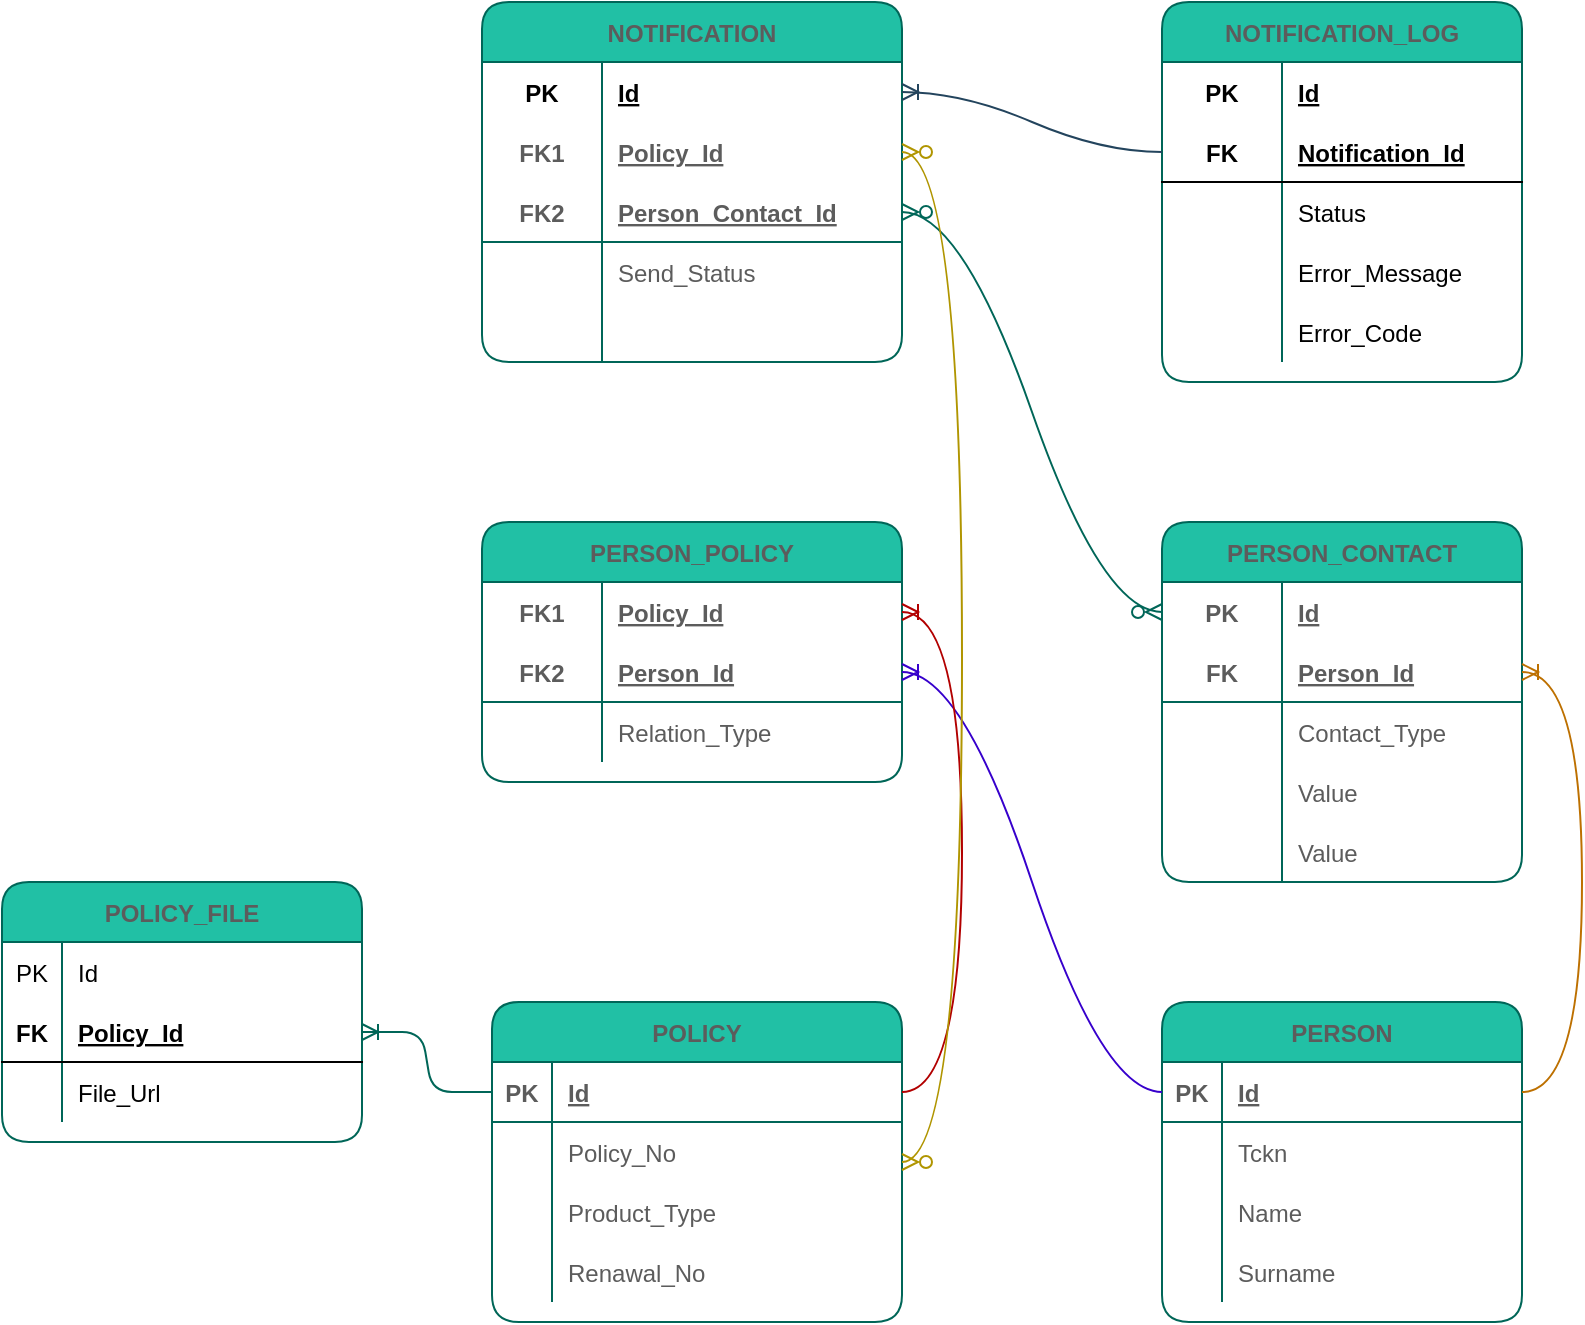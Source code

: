 <mxfile version="13.9.7" type="github">
  <diagram id="V-N9HssQ_uZqPSxJlfmT" name="Page-1">
    <mxGraphModel dx="1240" dy="1789" grid="1" gridSize="10" guides="1" tooltips="1" connect="1" arrows="1" fold="1" page="1" pageScale="1" pageWidth="850" pageHeight="1100" math="0" shadow="0">
      <root>
        <mxCell id="0" />
        <mxCell id="1" parent="0" />
        <mxCell id="8PVgLa2XDVvWAoMe0A1F-1" value="POLICY" style="shape=table;startSize=30;container=1;collapsible=1;childLayout=tableLayout;fixedRows=1;rowLines=0;fontStyle=1;align=center;resizeLast=1;fillColor=#21C0A5;strokeColor=#006658;fontColor=#5C5C5C;rounded=1;" vertex="1" parent="1">
          <mxGeometry x="725" y="160" width="205" height="160" as="geometry" />
        </mxCell>
        <mxCell id="8PVgLa2XDVvWAoMe0A1F-2" value="" style="shape=partialRectangle;collapsible=0;dropTarget=0;pointerEvents=0;fillColor=none;top=0;left=0;bottom=1;right=0;points=[[0,0.5],[1,0.5]];portConstraint=eastwest;strokeColor=#006658;fontColor=#5C5C5C;rounded=1;" vertex="1" parent="8PVgLa2XDVvWAoMe0A1F-1">
          <mxGeometry y="30" width="205" height="30" as="geometry" />
        </mxCell>
        <mxCell id="8PVgLa2XDVvWAoMe0A1F-3" value="PK" style="shape=partialRectangle;connectable=0;fillColor=none;top=0;left=0;bottom=0;right=0;fontStyle=1;overflow=hidden;strokeColor=#006658;fontColor=#5C5C5C;rounded=1;" vertex="1" parent="8PVgLa2XDVvWAoMe0A1F-2">
          <mxGeometry width="30" height="30" as="geometry" />
        </mxCell>
        <mxCell id="8PVgLa2XDVvWAoMe0A1F-4" value="Id" style="shape=partialRectangle;connectable=0;fillColor=none;top=0;left=0;bottom=0;right=0;align=left;spacingLeft=6;fontStyle=5;overflow=hidden;strokeColor=#006658;fontColor=#5C5C5C;rounded=1;" vertex="1" parent="8PVgLa2XDVvWAoMe0A1F-2">
          <mxGeometry x="30" width="175" height="30" as="geometry" />
        </mxCell>
        <mxCell id="8PVgLa2XDVvWAoMe0A1F-5" value="" style="shape=partialRectangle;collapsible=0;dropTarget=0;pointerEvents=0;fillColor=none;top=0;left=0;bottom=0;right=0;points=[[0,0.5],[1,0.5]];portConstraint=eastwest;strokeColor=#006658;fontColor=#5C5C5C;rounded=1;" vertex="1" parent="8PVgLa2XDVvWAoMe0A1F-1">
          <mxGeometry y="60" width="205" height="30" as="geometry" />
        </mxCell>
        <mxCell id="8PVgLa2XDVvWAoMe0A1F-6" value="" style="shape=partialRectangle;connectable=0;fillColor=none;top=0;left=0;bottom=0;right=0;editable=1;overflow=hidden;strokeColor=#006658;fontColor=#5C5C5C;rounded=1;" vertex="1" parent="8PVgLa2XDVvWAoMe0A1F-5">
          <mxGeometry width="30" height="30" as="geometry" />
        </mxCell>
        <mxCell id="8PVgLa2XDVvWAoMe0A1F-7" value="Policy_No" style="shape=partialRectangle;connectable=0;fillColor=none;top=0;left=0;bottom=0;right=0;align=left;spacingLeft=6;overflow=hidden;strokeColor=#006658;fontColor=#5C5C5C;rounded=1;" vertex="1" parent="8PVgLa2XDVvWAoMe0A1F-5">
          <mxGeometry x="30" width="175" height="30" as="geometry" />
        </mxCell>
        <mxCell id="8PVgLa2XDVvWAoMe0A1F-8" value="" style="shape=partialRectangle;collapsible=0;dropTarget=0;pointerEvents=0;fillColor=none;top=0;left=0;bottom=0;right=0;points=[[0,0.5],[1,0.5]];portConstraint=eastwest;strokeColor=#006658;fontColor=#5C5C5C;rounded=1;" vertex="1" parent="8PVgLa2XDVvWAoMe0A1F-1">
          <mxGeometry y="90" width="205" height="30" as="geometry" />
        </mxCell>
        <mxCell id="8PVgLa2XDVvWAoMe0A1F-9" value="" style="shape=partialRectangle;connectable=0;fillColor=none;top=0;left=0;bottom=0;right=0;editable=1;overflow=hidden;strokeColor=#006658;fontColor=#5C5C5C;rounded=1;" vertex="1" parent="8PVgLa2XDVvWAoMe0A1F-8">
          <mxGeometry width="30" height="30" as="geometry" />
        </mxCell>
        <mxCell id="8PVgLa2XDVvWAoMe0A1F-10" value="Product_Type" style="shape=partialRectangle;connectable=0;fillColor=none;top=0;left=0;bottom=0;right=0;align=left;spacingLeft=6;overflow=hidden;strokeColor=#006658;fontColor=#5C5C5C;rounded=1;" vertex="1" parent="8PVgLa2XDVvWAoMe0A1F-8">
          <mxGeometry x="30" width="175" height="30" as="geometry" />
        </mxCell>
        <mxCell id="8PVgLa2XDVvWAoMe0A1F-11" value="" style="shape=partialRectangle;collapsible=0;dropTarget=0;pointerEvents=0;fillColor=none;top=0;left=0;bottom=0;right=0;points=[[0,0.5],[1,0.5]];portConstraint=eastwest;strokeColor=#006658;fontColor=#5C5C5C;rounded=1;" vertex="1" parent="8PVgLa2XDVvWAoMe0A1F-1">
          <mxGeometry y="120" width="205" height="30" as="geometry" />
        </mxCell>
        <mxCell id="8PVgLa2XDVvWAoMe0A1F-12" value="" style="shape=partialRectangle;connectable=0;fillColor=none;top=0;left=0;bottom=0;right=0;editable=1;overflow=hidden;strokeColor=#006658;fontColor=#5C5C5C;rounded=1;" vertex="1" parent="8PVgLa2XDVvWAoMe0A1F-11">
          <mxGeometry width="30" height="30" as="geometry" />
        </mxCell>
        <mxCell id="8PVgLa2XDVvWAoMe0A1F-13" value="Renawal_No" style="shape=partialRectangle;connectable=0;fillColor=none;top=0;left=0;bottom=0;right=0;align=left;spacingLeft=6;overflow=hidden;strokeColor=#006658;fontColor=#5C5C5C;rounded=1;" vertex="1" parent="8PVgLa2XDVvWAoMe0A1F-11">
          <mxGeometry x="30" width="175" height="30" as="geometry" />
        </mxCell>
        <mxCell id="8PVgLa2XDVvWAoMe0A1F-14" value="PERSON_POLICY" style="shape=table;startSize=30;container=1;collapsible=1;childLayout=tableLayout;fixedRows=1;rowLines=0;fontStyle=1;align=center;resizeLast=1;fillColor=#21C0A5;strokeColor=#006658;fontColor=#5C5C5C;rounded=1;" vertex="1" parent="1">
          <mxGeometry x="720" y="-80" width="210" height="130" as="geometry" />
        </mxCell>
        <mxCell id="8PVgLa2XDVvWAoMe0A1F-15" value="" style="shape=partialRectangle;collapsible=0;dropTarget=0;pointerEvents=0;fillColor=none;top=0;left=0;bottom=0;right=0;points=[[0,0.5],[1,0.5]];portConstraint=eastwest;strokeColor=#006658;fontColor=#5C5C5C;rounded=1;" vertex="1" parent="8PVgLa2XDVvWAoMe0A1F-14">
          <mxGeometry y="30" width="210" height="30" as="geometry" />
        </mxCell>
        <mxCell id="8PVgLa2XDVvWAoMe0A1F-16" value="FK1" style="shape=partialRectangle;connectable=0;fillColor=none;top=0;left=0;bottom=0;right=0;fontStyle=1;overflow=hidden;strokeColor=#006658;fontColor=#5C5C5C;rounded=1;" vertex="1" parent="8PVgLa2XDVvWAoMe0A1F-15">
          <mxGeometry width="60" height="30" as="geometry" />
        </mxCell>
        <mxCell id="8PVgLa2XDVvWAoMe0A1F-17" value="Policy_Id" style="shape=partialRectangle;connectable=0;fillColor=none;top=0;left=0;bottom=0;right=0;align=left;spacingLeft=6;fontStyle=5;overflow=hidden;strokeColor=#006658;fontColor=#5C5C5C;rounded=1;" vertex="1" parent="8PVgLa2XDVvWAoMe0A1F-15">
          <mxGeometry x="60" width="150" height="30" as="geometry" />
        </mxCell>
        <mxCell id="8PVgLa2XDVvWAoMe0A1F-18" value="" style="shape=partialRectangle;collapsible=0;dropTarget=0;pointerEvents=0;fillColor=none;top=0;left=0;bottom=1;right=0;points=[[0,0.5],[1,0.5]];portConstraint=eastwest;strokeColor=#006658;fontColor=#5C5C5C;rounded=1;" vertex="1" parent="8PVgLa2XDVvWAoMe0A1F-14">
          <mxGeometry y="60" width="210" height="30" as="geometry" />
        </mxCell>
        <mxCell id="8PVgLa2XDVvWAoMe0A1F-19" value="FK2" style="shape=partialRectangle;connectable=0;fillColor=none;top=0;left=0;bottom=0;right=0;fontStyle=1;overflow=hidden;strokeColor=#006658;fontColor=#5C5C5C;rounded=1;" vertex="1" parent="8PVgLa2XDVvWAoMe0A1F-18">
          <mxGeometry width="60" height="30" as="geometry" />
        </mxCell>
        <mxCell id="8PVgLa2XDVvWAoMe0A1F-20" value="Person_Id" style="shape=partialRectangle;connectable=0;fillColor=none;top=0;left=0;bottom=0;right=0;align=left;spacingLeft=6;fontStyle=5;overflow=hidden;strokeColor=#006658;fontColor=#5C5C5C;rounded=1;" vertex="1" parent="8PVgLa2XDVvWAoMe0A1F-18">
          <mxGeometry x="60" width="150" height="30" as="geometry" />
        </mxCell>
        <mxCell id="8PVgLa2XDVvWAoMe0A1F-21" value="" style="shape=partialRectangle;collapsible=0;dropTarget=0;pointerEvents=0;fillColor=none;top=0;left=0;bottom=0;right=0;points=[[0,0.5],[1,0.5]];portConstraint=eastwest;strokeColor=#006658;fontColor=#5C5C5C;rounded=1;" vertex="1" parent="8PVgLa2XDVvWAoMe0A1F-14">
          <mxGeometry y="90" width="210" height="30" as="geometry" />
        </mxCell>
        <mxCell id="8PVgLa2XDVvWAoMe0A1F-22" value="" style="shape=partialRectangle;connectable=0;fillColor=none;top=0;left=0;bottom=0;right=0;editable=1;overflow=hidden;strokeColor=#006658;fontColor=#5C5C5C;rounded=1;" vertex="1" parent="8PVgLa2XDVvWAoMe0A1F-21">
          <mxGeometry width="60" height="30" as="geometry" />
        </mxCell>
        <mxCell id="8PVgLa2XDVvWAoMe0A1F-23" value="Relation_Type" style="shape=partialRectangle;connectable=0;fillColor=none;top=0;left=0;bottom=0;right=0;align=left;spacingLeft=6;overflow=hidden;strokeColor=#006658;fontColor=#5C5C5C;rounded=1;" vertex="1" parent="8PVgLa2XDVvWAoMe0A1F-21">
          <mxGeometry x="60" width="150" height="30" as="geometry" />
        </mxCell>
        <mxCell id="8PVgLa2XDVvWAoMe0A1F-27" value="PERSON" style="shape=table;startSize=30;container=1;collapsible=1;childLayout=tableLayout;fixedRows=1;rowLines=0;fontStyle=1;align=center;resizeLast=1;fillColor=#21C0A5;strokeColor=#006658;fontColor=#5C5C5C;rounded=1;" vertex="1" parent="1">
          <mxGeometry x="1060" y="160" width="180" height="160" as="geometry" />
        </mxCell>
        <mxCell id="8PVgLa2XDVvWAoMe0A1F-28" value="" style="shape=partialRectangle;collapsible=0;dropTarget=0;pointerEvents=0;fillColor=none;top=0;left=0;bottom=1;right=0;points=[[0,0.5],[1,0.5]];portConstraint=eastwest;strokeColor=#006658;fontColor=#5C5C5C;rounded=1;" vertex="1" parent="8PVgLa2XDVvWAoMe0A1F-27">
          <mxGeometry y="30" width="180" height="30" as="geometry" />
        </mxCell>
        <mxCell id="8PVgLa2XDVvWAoMe0A1F-29" value="PK" style="shape=partialRectangle;connectable=0;fillColor=none;top=0;left=0;bottom=0;right=0;fontStyle=1;overflow=hidden;strokeColor=#006658;fontColor=#5C5C5C;rounded=1;" vertex="1" parent="8PVgLa2XDVvWAoMe0A1F-28">
          <mxGeometry width="30" height="30" as="geometry" />
        </mxCell>
        <mxCell id="8PVgLa2XDVvWAoMe0A1F-30" value="Id" style="shape=partialRectangle;connectable=0;fillColor=none;top=0;left=0;bottom=0;right=0;align=left;spacingLeft=6;fontStyle=5;overflow=hidden;strokeColor=#006658;fontColor=#5C5C5C;rounded=1;" vertex="1" parent="8PVgLa2XDVvWAoMe0A1F-28">
          <mxGeometry x="30" width="150" height="30" as="geometry" />
        </mxCell>
        <mxCell id="8PVgLa2XDVvWAoMe0A1F-31" value="" style="shape=partialRectangle;collapsible=0;dropTarget=0;pointerEvents=0;fillColor=none;top=0;left=0;bottom=0;right=0;points=[[0,0.5],[1,0.5]];portConstraint=eastwest;strokeColor=#006658;fontColor=#5C5C5C;rounded=1;" vertex="1" parent="8PVgLa2XDVvWAoMe0A1F-27">
          <mxGeometry y="60" width="180" height="30" as="geometry" />
        </mxCell>
        <mxCell id="8PVgLa2XDVvWAoMe0A1F-32" value="" style="shape=partialRectangle;connectable=0;fillColor=none;top=0;left=0;bottom=0;right=0;editable=1;overflow=hidden;strokeColor=#006658;fontColor=#5C5C5C;rounded=1;" vertex="1" parent="8PVgLa2XDVvWAoMe0A1F-31">
          <mxGeometry width="30" height="30" as="geometry" />
        </mxCell>
        <mxCell id="8PVgLa2XDVvWAoMe0A1F-33" value="Tckn" style="shape=partialRectangle;connectable=0;fillColor=none;top=0;left=0;bottom=0;right=0;align=left;spacingLeft=6;overflow=hidden;strokeColor=#006658;fontColor=#5C5C5C;rounded=1;" vertex="1" parent="8PVgLa2XDVvWAoMe0A1F-31">
          <mxGeometry x="30" width="150" height="30" as="geometry" />
        </mxCell>
        <mxCell id="8PVgLa2XDVvWAoMe0A1F-34" value="" style="shape=partialRectangle;collapsible=0;dropTarget=0;pointerEvents=0;fillColor=none;top=0;left=0;bottom=0;right=0;points=[[0,0.5],[1,0.5]];portConstraint=eastwest;strokeColor=#006658;fontColor=#5C5C5C;rounded=1;" vertex="1" parent="8PVgLa2XDVvWAoMe0A1F-27">
          <mxGeometry y="90" width="180" height="30" as="geometry" />
        </mxCell>
        <mxCell id="8PVgLa2XDVvWAoMe0A1F-35" value="" style="shape=partialRectangle;connectable=0;fillColor=none;top=0;left=0;bottom=0;right=0;editable=1;overflow=hidden;strokeColor=#006658;fontColor=#5C5C5C;rounded=1;" vertex="1" parent="8PVgLa2XDVvWAoMe0A1F-34">
          <mxGeometry width="30" height="30" as="geometry" />
        </mxCell>
        <mxCell id="8PVgLa2XDVvWAoMe0A1F-36" value="Name" style="shape=partialRectangle;connectable=0;fillColor=none;top=0;left=0;bottom=0;right=0;align=left;spacingLeft=6;overflow=hidden;strokeColor=#006658;fontColor=#5C5C5C;rounded=1;" vertex="1" parent="8PVgLa2XDVvWAoMe0A1F-34">
          <mxGeometry x="30" width="150" height="30" as="geometry" />
        </mxCell>
        <mxCell id="8PVgLa2XDVvWAoMe0A1F-37" value="" style="shape=partialRectangle;collapsible=0;dropTarget=0;pointerEvents=0;fillColor=none;top=0;left=0;bottom=0;right=0;points=[[0,0.5],[1,0.5]];portConstraint=eastwest;strokeColor=#006658;fontColor=#5C5C5C;rounded=1;" vertex="1" parent="8PVgLa2XDVvWAoMe0A1F-27">
          <mxGeometry y="120" width="180" height="30" as="geometry" />
        </mxCell>
        <mxCell id="8PVgLa2XDVvWAoMe0A1F-38" value="" style="shape=partialRectangle;connectable=0;fillColor=none;top=0;left=0;bottom=0;right=0;editable=1;overflow=hidden;strokeColor=#006658;fontColor=#5C5C5C;rounded=1;" vertex="1" parent="8PVgLa2XDVvWAoMe0A1F-37">
          <mxGeometry width="30" height="30" as="geometry" />
        </mxCell>
        <mxCell id="8PVgLa2XDVvWAoMe0A1F-39" value="Surname" style="shape=partialRectangle;connectable=0;fillColor=none;top=0;left=0;bottom=0;right=0;align=left;spacingLeft=6;overflow=hidden;strokeColor=#006658;fontColor=#5C5C5C;rounded=1;" vertex="1" parent="8PVgLa2XDVvWAoMe0A1F-37">
          <mxGeometry x="30" width="150" height="30" as="geometry" />
        </mxCell>
        <mxCell id="8PVgLa2XDVvWAoMe0A1F-55" value="PERSON_CONTACT" style="shape=table;startSize=30;container=1;collapsible=1;childLayout=tableLayout;fixedRows=1;rowLines=0;fontStyle=1;align=center;resizeLast=1;fillColor=#21C0A5;strokeColor=#006658;fontColor=#5C5C5C;rounded=1;" vertex="1" parent="1">
          <mxGeometry x="1060" y="-80" width="180" height="180" as="geometry" />
        </mxCell>
        <mxCell id="8PVgLa2XDVvWAoMe0A1F-56" value="" style="shape=partialRectangle;collapsible=0;dropTarget=0;pointerEvents=0;fillColor=none;top=0;left=0;bottom=0;right=0;points=[[0,0.5],[1,0.5]];portConstraint=eastwest;strokeColor=#006658;fontColor=#5C5C5C;rounded=1;" vertex="1" parent="8PVgLa2XDVvWAoMe0A1F-55">
          <mxGeometry y="30" width="180" height="30" as="geometry" />
        </mxCell>
        <mxCell id="8PVgLa2XDVvWAoMe0A1F-57" value="PK" style="shape=partialRectangle;connectable=0;fillColor=none;top=0;left=0;bottom=0;right=0;fontStyle=1;overflow=hidden;strokeColor=#006658;fontColor=#5C5C5C;rounded=1;" vertex="1" parent="8PVgLa2XDVvWAoMe0A1F-56">
          <mxGeometry width="60" height="30" as="geometry" />
        </mxCell>
        <mxCell id="8PVgLa2XDVvWAoMe0A1F-58" value="Id" style="shape=partialRectangle;connectable=0;fillColor=none;top=0;left=0;bottom=0;right=0;align=left;spacingLeft=6;fontStyle=5;overflow=hidden;strokeColor=#006658;fontColor=#5C5C5C;rounded=1;" vertex="1" parent="8PVgLa2XDVvWAoMe0A1F-56">
          <mxGeometry x="60" width="120" height="30" as="geometry" />
        </mxCell>
        <mxCell id="8PVgLa2XDVvWAoMe0A1F-59" value="" style="shape=partialRectangle;collapsible=0;dropTarget=0;pointerEvents=0;fillColor=none;top=0;left=0;bottom=1;right=0;points=[[0,0.5],[1,0.5]];portConstraint=eastwest;strokeColor=#006658;fontColor=#5C5C5C;rounded=1;" vertex="1" parent="8PVgLa2XDVvWAoMe0A1F-55">
          <mxGeometry y="60" width="180" height="30" as="geometry" />
        </mxCell>
        <mxCell id="8PVgLa2XDVvWAoMe0A1F-60" value="FK" style="shape=partialRectangle;connectable=0;fillColor=none;top=0;left=0;bottom=0;right=0;fontStyle=1;overflow=hidden;strokeColor=#006658;fontColor=#5C5C5C;rounded=1;" vertex="1" parent="8PVgLa2XDVvWAoMe0A1F-59">
          <mxGeometry width="60" height="30" as="geometry" />
        </mxCell>
        <mxCell id="8PVgLa2XDVvWAoMe0A1F-61" value="Person_Id" style="shape=partialRectangle;connectable=0;fillColor=none;top=0;left=0;bottom=0;right=0;align=left;spacingLeft=6;fontStyle=5;overflow=hidden;strokeColor=#006658;fontColor=#5C5C5C;rounded=1;" vertex="1" parent="8PVgLa2XDVvWAoMe0A1F-59">
          <mxGeometry x="60" width="120" height="30" as="geometry" />
        </mxCell>
        <mxCell id="8PVgLa2XDVvWAoMe0A1F-62" value="" style="shape=partialRectangle;collapsible=0;dropTarget=0;pointerEvents=0;fillColor=none;top=0;left=0;bottom=0;right=0;points=[[0,0.5],[1,0.5]];portConstraint=eastwest;strokeColor=#006658;fontColor=#5C5C5C;rounded=1;" vertex="1" parent="8PVgLa2XDVvWAoMe0A1F-55">
          <mxGeometry y="90" width="180" height="30" as="geometry" />
        </mxCell>
        <mxCell id="8PVgLa2XDVvWAoMe0A1F-63" value="" style="shape=partialRectangle;connectable=0;fillColor=none;top=0;left=0;bottom=0;right=0;editable=1;overflow=hidden;strokeColor=#006658;fontColor=#5C5C5C;rounded=1;" vertex="1" parent="8PVgLa2XDVvWAoMe0A1F-62">
          <mxGeometry width="60" height="30" as="geometry" />
        </mxCell>
        <mxCell id="8PVgLa2XDVvWAoMe0A1F-64" value="Contact_Type" style="shape=partialRectangle;connectable=0;fillColor=none;top=0;left=0;bottom=0;right=0;align=left;spacingLeft=6;overflow=hidden;strokeColor=#006658;fontColor=#5C5C5C;rounded=1;" vertex="1" parent="8PVgLa2XDVvWAoMe0A1F-62">
          <mxGeometry x="60" width="120" height="30" as="geometry" />
        </mxCell>
        <mxCell id="8PVgLa2XDVvWAoMe0A1F-154" value="" style="shape=partialRectangle;collapsible=0;dropTarget=0;pointerEvents=0;fillColor=none;top=0;left=0;bottom=0;right=0;points=[[0,0.5],[1,0.5]];portConstraint=eastwest;strokeColor=#006658;fontColor=#5C5C5C;rounded=1;" vertex="1" parent="8PVgLa2XDVvWAoMe0A1F-55">
          <mxGeometry y="120" width="180" height="30" as="geometry" />
        </mxCell>
        <mxCell id="8PVgLa2XDVvWAoMe0A1F-155" value="" style="shape=partialRectangle;connectable=0;fillColor=none;top=0;left=0;bottom=0;right=0;editable=1;overflow=hidden;strokeColor=#006658;fontColor=#5C5C5C;rounded=1;" vertex="1" parent="8PVgLa2XDVvWAoMe0A1F-154">
          <mxGeometry width="60" height="30" as="geometry" />
        </mxCell>
        <mxCell id="8PVgLa2XDVvWAoMe0A1F-156" value="Value" style="shape=partialRectangle;connectable=0;fillColor=none;top=0;left=0;bottom=0;right=0;align=left;spacingLeft=6;overflow=hidden;strokeColor=#006658;fontColor=#5C5C5C;rounded=1;" vertex="1" parent="8PVgLa2XDVvWAoMe0A1F-154">
          <mxGeometry x="60" width="120" height="30" as="geometry" />
        </mxCell>
        <mxCell id="8PVgLa2XDVvWAoMe0A1F-69" value="" style="shape=partialRectangle;collapsible=0;dropTarget=0;pointerEvents=0;fillColor=none;top=0;left=0;bottom=0;right=0;points=[[0,0.5],[1,0.5]];portConstraint=eastwest;strokeColor=#006658;fontColor=#5C5C5C;rounded=1;" vertex="1" parent="8PVgLa2XDVvWAoMe0A1F-55">
          <mxGeometry y="150" width="180" height="30" as="geometry" />
        </mxCell>
        <mxCell id="8PVgLa2XDVvWAoMe0A1F-70" value="" style="shape=partialRectangle;connectable=0;fillColor=none;top=0;left=0;bottom=0;right=0;editable=1;overflow=hidden;strokeColor=#006658;fontColor=#5C5C5C;rounded=1;" vertex="1" parent="8PVgLa2XDVvWAoMe0A1F-69">
          <mxGeometry width="60" height="30" as="geometry" />
        </mxCell>
        <mxCell id="8PVgLa2XDVvWAoMe0A1F-71" value="Value" style="shape=partialRectangle;connectable=0;fillColor=none;top=0;left=0;bottom=0;right=0;align=left;spacingLeft=6;overflow=hidden;strokeColor=#006658;fontColor=#5C5C5C;rounded=1;" vertex="1" parent="8PVgLa2XDVvWAoMe0A1F-69">
          <mxGeometry x="60" width="120" height="30" as="geometry" />
        </mxCell>
        <mxCell id="8PVgLa2XDVvWAoMe0A1F-84" value="" style="edgeStyle=entityRelationEdgeStyle;fontSize=12;html=1;endArrow=ERoneToMany;exitX=0;exitY=0.5;exitDx=0;exitDy=0;strokeColor=#3700CC;fontColor=#5C5C5C;fillColor=#6a00ff;curved=1;" edge="1" parent="1" source="8PVgLa2XDVvWAoMe0A1F-28" target="8PVgLa2XDVvWAoMe0A1F-18">
          <mxGeometry width="100" height="100" relative="1" as="geometry">
            <mxPoint x="370" y="300" as="sourcePoint" />
            <mxPoint x="470" y="200" as="targetPoint" />
          </mxGeometry>
        </mxCell>
        <mxCell id="8PVgLa2XDVvWAoMe0A1F-85" value="" style="edgeStyle=entityRelationEdgeStyle;fontSize=12;html=1;endArrow=ERoneToMany;exitX=1;exitY=0.5;exitDx=0;exitDy=0;strokeColor=#B20000;fontColor=#5C5C5C;fillColor=#e51400;curved=1;" edge="1" parent="1" source="8PVgLa2XDVvWAoMe0A1F-2" target="8PVgLa2XDVvWAoMe0A1F-15">
          <mxGeometry width="100" height="100" relative="1" as="geometry">
            <mxPoint x="370" y="300" as="sourcePoint" />
            <mxPoint x="417" y="-10" as="targetPoint" />
          </mxGeometry>
        </mxCell>
        <mxCell id="8PVgLa2XDVvWAoMe0A1F-89" value="" style="edgeStyle=entityRelationEdgeStyle;fontSize=12;html=1;endArrow=ERoneToMany;entryX=1;entryY=0.5;entryDx=0;entryDy=0;strokeColor=#BD7000;fontColor=#5C5C5C;fillColor=#f0a30a;curved=1;" edge="1" parent="1" source="8PVgLa2XDVvWAoMe0A1F-28" target="8PVgLa2XDVvWAoMe0A1F-59">
          <mxGeometry width="100" height="100" relative="1" as="geometry">
            <mxPoint x="310" y="185" as="sourcePoint" />
            <mxPoint x="470" y="200" as="targetPoint" />
          </mxGeometry>
        </mxCell>
        <mxCell id="8PVgLa2XDVvWAoMe0A1F-92" value="NOTIFICATION" style="shape=table;startSize=30;container=1;collapsible=1;childLayout=tableLayout;fixedRows=1;rowLines=0;fontStyle=1;align=center;resizeLast=1;fillColor=#21C0A5;strokeColor=#006658;fontColor=#5C5C5C;rounded=1;" vertex="1" parent="1">
          <mxGeometry x="720" y="-340" width="210" height="180" as="geometry" />
        </mxCell>
        <mxCell id="8PVgLa2XDVvWAoMe0A1F-125" value="" style="shape=partialRectangle;collapsible=0;dropTarget=0;pointerEvents=0;fillColor=none;top=0;left=0;bottom=0;right=0;points=[[0,0.5],[1,0.5]];portConstraint=eastwest;rounded=1;" vertex="1" parent="8PVgLa2XDVvWAoMe0A1F-92">
          <mxGeometry y="30" width="210" height="30" as="geometry" />
        </mxCell>
        <mxCell id="8PVgLa2XDVvWAoMe0A1F-126" value="PK" style="shape=partialRectangle;connectable=0;fillColor=none;top=0;left=0;bottom=0;right=0;fontStyle=1;overflow=hidden;rounded=1;" vertex="1" parent="8PVgLa2XDVvWAoMe0A1F-125">
          <mxGeometry width="60" height="30" as="geometry" />
        </mxCell>
        <mxCell id="8PVgLa2XDVvWAoMe0A1F-127" value="Id" style="shape=partialRectangle;connectable=0;fillColor=none;top=0;left=0;bottom=0;right=0;align=left;spacingLeft=6;fontStyle=5;overflow=hidden;rounded=1;" vertex="1" parent="8PVgLa2XDVvWAoMe0A1F-125">
          <mxGeometry x="60" width="150" height="30" as="geometry" />
        </mxCell>
        <mxCell id="8PVgLa2XDVvWAoMe0A1F-93" value="" style="shape=partialRectangle;collapsible=0;dropTarget=0;pointerEvents=0;fillColor=none;top=0;left=0;bottom=0;right=0;points=[[0,0.5],[1,0.5]];portConstraint=eastwest;strokeColor=#006658;fontColor=#5C5C5C;rounded=1;" vertex="1" parent="8PVgLa2XDVvWAoMe0A1F-92">
          <mxGeometry y="60" width="210" height="30" as="geometry" />
        </mxCell>
        <mxCell id="8PVgLa2XDVvWAoMe0A1F-94" value="FK1" style="shape=partialRectangle;connectable=0;fillColor=none;top=0;left=0;bottom=0;right=0;fontStyle=1;overflow=hidden;strokeColor=#006658;fontColor=#5C5C5C;rounded=1;" vertex="1" parent="8PVgLa2XDVvWAoMe0A1F-93">
          <mxGeometry width="60" height="30" as="geometry" />
        </mxCell>
        <mxCell id="8PVgLa2XDVvWAoMe0A1F-95" value="Policy_Id" style="shape=partialRectangle;connectable=0;fillColor=none;top=0;left=0;bottom=0;right=0;align=left;spacingLeft=6;fontStyle=5;overflow=hidden;strokeColor=#006658;fontColor=#5C5C5C;rounded=1;" vertex="1" parent="8PVgLa2XDVvWAoMe0A1F-93">
          <mxGeometry x="60" width="150" height="30" as="geometry" />
        </mxCell>
        <mxCell id="8PVgLa2XDVvWAoMe0A1F-96" value="" style="shape=partialRectangle;collapsible=0;dropTarget=0;pointerEvents=0;fillColor=none;top=0;left=0;bottom=1;right=0;points=[[0,0.5],[1,0.5]];portConstraint=eastwest;strokeColor=#006658;fontColor=#5C5C5C;rounded=1;" vertex="1" parent="8PVgLa2XDVvWAoMe0A1F-92">
          <mxGeometry y="90" width="210" height="30" as="geometry" />
        </mxCell>
        <mxCell id="8PVgLa2XDVvWAoMe0A1F-97" value="FK2" style="shape=partialRectangle;connectable=0;fillColor=none;top=0;left=0;bottom=0;right=0;fontStyle=1;overflow=hidden;strokeColor=#006658;fontColor=#5C5C5C;rounded=1;" vertex="1" parent="8PVgLa2XDVvWAoMe0A1F-96">
          <mxGeometry width="60" height="30" as="geometry" />
        </mxCell>
        <mxCell id="8PVgLa2XDVvWAoMe0A1F-98" value="Person_Contact_Id" style="shape=partialRectangle;connectable=0;fillColor=none;top=0;left=0;bottom=0;right=0;align=left;spacingLeft=6;fontStyle=5;overflow=hidden;strokeColor=#006658;fontColor=#5C5C5C;rounded=1;" vertex="1" parent="8PVgLa2XDVvWAoMe0A1F-96">
          <mxGeometry x="60" width="150" height="30" as="geometry" />
        </mxCell>
        <mxCell id="8PVgLa2XDVvWAoMe0A1F-99" value="" style="shape=partialRectangle;collapsible=0;dropTarget=0;pointerEvents=0;fillColor=none;top=0;left=0;bottom=0;right=0;points=[[0,0.5],[1,0.5]];portConstraint=eastwest;strokeColor=#006658;fontColor=#5C5C5C;rounded=1;" vertex="1" parent="8PVgLa2XDVvWAoMe0A1F-92">
          <mxGeometry y="120" width="210" height="30" as="geometry" />
        </mxCell>
        <mxCell id="8PVgLa2XDVvWAoMe0A1F-100" value="" style="shape=partialRectangle;connectable=0;fillColor=none;top=0;left=0;bottom=0;right=0;editable=1;overflow=hidden;strokeColor=#006658;fontColor=#5C5C5C;rounded=1;" vertex="1" parent="8PVgLa2XDVvWAoMe0A1F-99">
          <mxGeometry width="60" height="30" as="geometry" />
        </mxCell>
        <mxCell id="8PVgLa2XDVvWAoMe0A1F-101" value="Send_Status" style="shape=partialRectangle;connectable=0;fillColor=none;top=0;left=0;bottom=0;right=0;align=left;spacingLeft=6;overflow=hidden;strokeColor=#006658;fontColor=#5C5C5C;rounded=1;" vertex="1" parent="8PVgLa2XDVvWAoMe0A1F-99">
          <mxGeometry x="60" width="150" height="30" as="geometry" />
        </mxCell>
        <mxCell id="8PVgLa2XDVvWAoMe0A1F-102" value="" style="shape=partialRectangle;collapsible=0;dropTarget=0;pointerEvents=0;fillColor=none;top=0;left=0;bottom=0;right=0;points=[[0,0.5],[1,0.5]];portConstraint=eastwest;strokeColor=#006658;fontColor=#5C5C5C;rounded=1;" vertex="1" parent="8PVgLa2XDVvWAoMe0A1F-92">
          <mxGeometry y="150" width="210" height="30" as="geometry" />
        </mxCell>
        <mxCell id="8PVgLa2XDVvWAoMe0A1F-103" value="" style="shape=partialRectangle;connectable=0;fillColor=none;top=0;left=0;bottom=0;right=0;editable=1;overflow=hidden;strokeColor=#006658;fontColor=#5C5C5C;rounded=1;" vertex="1" parent="8PVgLa2XDVvWAoMe0A1F-102">
          <mxGeometry width="60" height="30" as="geometry" />
        </mxCell>
        <mxCell id="8PVgLa2XDVvWAoMe0A1F-104" value="" style="shape=partialRectangle;connectable=0;fillColor=none;top=0;left=0;bottom=0;right=0;align=left;spacingLeft=6;overflow=hidden;strokeColor=#006658;fontColor=#5C5C5C;rounded=1;" vertex="1" parent="8PVgLa2XDVvWAoMe0A1F-102">
          <mxGeometry x="60" width="150" height="30" as="geometry" />
        </mxCell>
        <mxCell id="8PVgLa2XDVvWAoMe0A1F-129" value="NOTIFICATION_LOG" style="shape=table;startSize=30;container=1;collapsible=1;childLayout=tableLayout;fixedRows=1;rowLines=0;fontStyle=1;align=center;resizeLast=1;strokeColor=#006658;fillColor=#21C0A5;fontColor=#5C5C5C;rounded=1;" vertex="1" parent="1">
          <mxGeometry x="1060" y="-340" width="180" height="190" as="geometry" />
        </mxCell>
        <mxCell id="8PVgLa2XDVvWAoMe0A1F-130" value="" style="shape=partialRectangle;collapsible=0;dropTarget=0;pointerEvents=0;fillColor=none;top=0;left=0;bottom=0;right=0;points=[[0,0.5],[1,0.5]];portConstraint=eastwest;rounded=1;" vertex="1" parent="8PVgLa2XDVvWAoMe0A1F-129">
          <mxGeometry y="30" width="180" height="30" as="geometry" />
        </mxCell>
        <mxCell id="8PVgLa2XDVvWAoMe0A1F-131" value="PK" style="shape=partialRectangle;connectable=0;fillColor=none;top=0;left=0;bottom=0;right=0;fontStyle=1;overflow=hidden;rounded=1;" vertex="1" parent="8PVgLa2XDVvWAoMe0A1F-130">
          <mxGeometry width="60" height="30" as="geometry" />
        </mxCell>
        <mxCell id="8PVgLa2XDVvWAoMe0A1F-132" value="Id" style="shape=partialRectangle;connectable=0;fillColor=none;top=0;left=0;bottom=0;right=0;align=left;spacingLeft=6;fontStyle=5;overflow=hidden;rounded=1;" vertex="1" parent="8PVgLa2XDVvWAoMe0A1F-130">
          <mxGeometry x="60" width="120" height="30" as="geometry" />
        </mxCell>
        <mxCell id="8PVgLa2XDVvWAoMe0A1F-133" value="" style="shape=partialRectangle;collapsible=0;dropTarget=0;pointerEvents=0;fillColor=none;top=0;left=0;bottom=1;right=0;points=[[0,0.5],[1,0.5]];portConstraint=eastwest;rounded=1;" vertex="1" parent="8PVgLa2XDVvWAoMe0A1F-129">
          <mxGeometry y="60" width="180" height="30" as="geometry" />
        </mxCell>
        <mxCell id="8PVgLa2XDVvWAoMe0A1F-134" value="FK" style="shape=partialRectangle;connectable=0;fillColor=none;top=0;left=0;bottom=0;right=0;fontStyle=1;overflow=hidden;rounded=1;" vertex="1" parent="8PVgLa2XDVvWAoMe0A1F-133">
          <mxGeometry width="60" height="30" as="geometry" />
        </mxCell>
        <mxCell id="8PVgLa2XDVvWAoMe0A1F-135" value="Notification_Id" style="shape=partialRectangle;connectable=0;fillColor=none;top=0;left=0;bottom=0;right=0;align=left;spacingLeft=6;fontStyle=5;overflow=hidden;rounded=1;" vertex="1" parent="8PVgLa2XDVvWAoMe0A1F-133">
          <mxGeometry x="60" width="120" height="30" as="geometry" />
        </mxCell>
        <mxCell id="8PVgLa2XDVvWAoMe0A1F-136" value="" style="shape=partialRectangle;collapsible=0;dropTarget=0;pointerEvents=0;fillColor=none;top=0;left=0;bottom=0;right=0;points=[[0,0.5],[1,0.5]];portConstraint=eastwest;rounded=1;" vertex="1" parent="8PVgLa2XDVvWAoMe0A1F-129">
          <mxGeometry y="90" width="180" height="30" as="geometry" />
        </mxCell>
        <mxCell id="8PVgLa2XDVvWAoMe0A1F-137" value="" style="shape=partialRectangle;connectable=0;fillColor=none;top=0;left=0;bottom=0;right=0;editable=1;overflow=hidden;rounded=1;" vertex="1" parent="8PVgLa2XDVvWAoMe0A1F-136">
          <mxGeometry width="60" height="30" as="geometry" />
        </mxCell>
        <mxCell id="8PVgLa2XDVvWAoMe0A1F-138" value="Status" style="shape=partialRectangle;connectable=0;fillColor=none;top=0;left=0;bottom=0;right=0;align=left;spacingLeft=6;overflow=hidden;rounded=1;" vertex="1" parent="8PVgLa2XDVvWAoMe0A1F-136">
          <mxGeometry x="60" width="120" height="30" as="geometry" />
        </mxCell>
        <mxCell id="8PVgLa2XDVvWAoMe0A1F-139" value="" style="shape=partialRectangle;collapsible=0;dropTarget=0;pointerEvents=0;fillColor=none;top=0;left=0;bottom=0;right=0;points=[[0,0.5],[1,0.5]];portConstraint=eastwest;rounded=1;" vertex="1" parent="8PVgLa2XDVvWAoMe0A1F-129">
          <mxGeometry y="120" width="180" height="30" as="geometry" />
        </mxCell>
        <mxCell id="8PVgLa2XDVvWAoMe0A1F-140" value="" style="shape=partialRectangle;connectable=0;fillColor=none;top=0;left=0;bottom=0;right=0;editable=1;overflow=hidden;rounded=1;" vertex="1" parent="8PVgLa2XDVvWAoMe0A1F-139">
          <mxGeometry width="60" height="30" as="geometry" />
        </mxCell>
        <mxCell id="8PVgLa2XDVvWAoMe0A1F-141" value="Error_Message" style="shape=partialRectangle;connectable=0;fillColor=none;top=0;left=0;bottom=0;right=0;align=left;spacingLeft=6;overflow=hidden;rounded=1;" vertex="1" parent="8PVgLa2XDVvWAoMe0A1F-139">
          <mxGeometry x="60" width="120" height="30" as="geometry" />
        </mxCell>
        <mxCell id="8PVgLa2XDVvWAoMe0A1F-151" value="" style="shape=partialRectangle;collapsible=0;dropTarget=0;pointerEvents=0;fillColor=none;top=0;left=0;bottom=0;right=0;points=[[0,0.5],[1,0.5]];portConstraint=eastwest;rounded=1;" vertex="1" parent="8PVgLa2XDVvWAoMe0A1F-129">
          <mxGeometry y="150" width="180" height="30" as="geometry" />
        </mxCell>
        <mxCell id="8PVgLa2XDVvWAoMe0A1F-152" value="" style="shape=partialRectangle;connectable=0;fillColor=none;top=0;left=0;bottom=0;right=0;editable=1;overflow=hidden;rounded=1;" vertex="1" parent="8PVgLa2XDVvWAoMe0A1F-151">
          <mxGeometry width="60" height="30" as="geometry" />
        </mxCell>
        <mxCell id="8PVgLa2XDVvWAoMe0A1F-153" value="Error_Code" style="shape=partialRectangle;connectable=0;fillColor=none;top=0;left=0;bottom=0;right=0;align=left;spacingLeft=6;overflow=hidden;rounded=1;" vertex="1" parent="8PVgLa2XDVvWAoMe0A1F-151">
          <mxGeometry x="60" width="120" height="30" as="geometry" />
        </mxCell>
        <mxCell id="8PVgLa2XDVvWAoMe0A1F-150" value="" style="edgeStyle=entityRelationEdgeStyle;fontSize=12;html=1;endArrow=ERoneToMany;strokeColor=#23445d;fillColor=#bac8d3;entryX=1;entryY=0.5;entryDx=0;entryDy=0;exitX=0;exitY=0.5;exitDx=0;exitDy=0;curved=1;" edge="1" parent="1" source="8PVgLa2XDVvWAoMe0A1F-133" target="8PVgLa2XDVvWAoMe0A1F-125">
          <mxGeometry width="100" height="100" relative="1" as="geometry">
            <mxPoint x="780" y="-80" as="sourcePoint" />
            <mxPoint x="880" y="-180" as="targetPoint" />
          </mxGeometry>
        </mxCell>
        <mxCell id="8PVgLa2XDVvWAoMe0A1F-158" value="" style="edgeStyle=entityRelationEdgeStyle;fontSize=12;html=1;endArrow=ERzeroToMany;endFill=1;startArrow=ERzeroToMany;strokeColor=#006658;fillColor=#21C0A5;curved=1;" edge="1" parent="1" source="8PVgLa2XDVvWAoMe0A1F-56" target="8PVgLa2XDVvWAoMe0A1F-96">
          <mxGeometry width="100" height="100" relative="1" as="geometry">
            <mxPoint x="780" y="30" as="sourcePoint" />
            <mxPoint x="880" y="-70" as="targetPoint" />
          </mxGeometry>
        </mxCell>
        <mxCell id="8PVgLa2XDVvWAoMe0A1F-157" value="" style="edgeStyle=entityRelationEdgeStyle;fontSize=12;html=1;endArrow=ERzeroToMany;endFill=1;startArrow=ERzeroToMany;strokeColor=#B09500;fillColor=#e3c800;startFill=1;textDirection=ltr;curved=1;" edge="1" parent="1" source="8PVgLa2XDVvWAoMe0A1F-1" target="8PVgLa2XDVvWAoMe0A1F-93">
          <mxGeometry width="100" height="100" relative="1" as="geometry">
            <mxPoint x="780" y="-80" as="sourcePoint" />
            <mxPoint x="880" y="-180" as="targetPoint" />
          </mxGeometry>
        </mxCell>
        <mxCell id="8PVgLa2XDVvWAoMe0A1F-159" value="POLICY_FILE" style="shape=table;startSize=30;container=1;collapsible=1;childLayout=tableLayout;fixedRows=1;rowLines=0;fontStyle=1;align=center;resizeLast=1;rounded=1;strokeColor=#006658;fillColor=#21C0A5;fontColor=#5C5C5C;" vertex="1" parent="1">
          <mxGeometry x="480" y="100" width="180" height="130" as="geometry" />
        </mxCell>
        <mxCell id="8PVgLa2XDVvWAoMe0A1F-173" value="" style="shape=partialRectangle;collapsible=0;dropTarget=0;pointerEvents=0;fillColor=none;top=0;left=0;bottom=0;right=0;points=[[0,0.5],[1,0.5]];portConstraint=eastwest;" vertex="1" parent="8PVgLa2XDVvWAoMe0A1F-159">
          <mxGeometry y="30" width="180" height="30" as="geometry" />
        </mxCell>
        <mxCell id="8PVgLa2XDVvWAoMe0A1F-174" value="PK" style="shape=partialRectangle;connectable=0;fillColor=none;top=0;left=0;bottom=0;right=0;fontStyle=0;overflow=hidden;" vertex="1" parent="8PVgLa2XDVvWAoMe0A1F-173">
          <mxGeometry width="30" height="30" as="geometry" />
        </mxCell>
        <mxCell id="8PVgLa2XDVvWAoMe0A1F-175" value="Id" style="shape=partialRectangle;connectable=0;fillColor=none;top=0;left=0;bottom=0;right=0;align=left;spacingLeft=6;fontStyle=0;overflow=hidden;" vertex="1" parent="8PVgLa2XDVvWAoMe0A1F-173">
          <mxGeometry x="30" width="150" height="30" as="geometry" />
        </mxCell>
        <mxCell id="8PVgLa2XDVvWAoMe0A1F-160" value="" style="shape=partialRectangle;collapsible=0;dropTarget=0;pointerEvents=0;fillColor=none;top=0;left=0;bottom=1;right=0;points=[[0,0.5],[1,0.5]];portConstraint=eastwest;" vertex="1" parent="8PVgLa2XDVvWAoMe0A1F-159">
          <mxGeometry y="60" width="180" height="30" as="geometry" />
        </mxCell>
        <mxCell id="8PVgLa2XDVvWAoMe0A1F-161" value="FK" style="shape=partialRectangle;connectable=0;fillColor=none;top=0;left=0;bottom=0;right=0;fontStyle=1;overflow=hidden;" vertex="1" parent="8PVgLa2XDVvWAoMe0A1F-160">
          <mxGeometry width="30" height="30" as="geometry" />
        </mxCell>
        <mxCell id="8PVgLa2XDVvWAoMe0A1F-162" value="Policy_Id" style="shape=partialRectangle;connectable=0;fillColor=none;top=0;left=0;bottom=0;right=0;align=left;spacingLeft=6;fontStyle=5;overflow=hidden;" vertex="1" parent="8PVgLa2XDVvWAoMe0A1F-160">
          <mxGeometry x="30" width="150" height="30" as="geometry" />
        </mxCell>
        <mxCell id="8PVgLa2XDVvWAoMe0A1F-163" value="" style="shape=partialRectangle;collapsible=0;dropTarget=0;pointerEvents=0;fillColor=none;top=0;left=0;bottom=0;right=0;points=[[0,0.5],[1,0.5]];portConstraint=eastwest;" vertex="1" parent="8PVgLa2XDVvWAoMe0A1F-159">
          <mxGeometry y="90" width="180" height="30" as="geometry" />
        </mxCell>
        <mxCell id="8PVgLa2XDVvWAoMe0A1F-164" value="" style="shape=partialRectangle;connectable=0;fillColor=none;top=0;left=0;bottom=0;right=0;editable=1;overflow=hidden;" vertex="1" parent="8PVgLa2XDVvWAoMe0A1F-163">
          <mxGeometry width="30" height="30" as="geometry" />
        </mxCell>
        <mxCell id="8PVgLa2XDVvWAoMe0A1F-165" value="File_Url" style="shape=partialRectangle;connectable=0;fillColor=none;top=0;left=0;bottom=0;right=0;align=left;spacingLeft=6;overflow=hidden;" vertex="1" parent="8PVgLa2XDVvWAoMe0A1F-163">
          <mxGeometry x="30" width="150" height="30" as="geometry" />
        </mxCell>
        <mxCell id="8PVgLa2XDVvWAoMe0A1F-177" value="" style="edgeStyle=entityRelationEdgeStyle;fontSize=12;html=1;endArrow=ERoneToMany;strokeColor=#006658;fillColor=#21C0A5;entryX=1;entryY=0.5;entryDx=0;entryDy=0;exitX=0;exitY=0.5;exitDx=0;exitDy=0;" edge="1" parent="1" source="8PVgLa2XDVvWAoMe0A1F-2" target="8PVgLa2XDVvWAoMe0A1F-160">
          <mxGeometry width="100" height="100" relative="1" as="geometry">
            <mxPoint x="780" y="150" as="sourcePoint" />
            <mxPoint x="880" y="50" as="targetPoint" />
          </mxGeometry>
        </mxCell>
      </root>
    </mxGraphModel>
  </diagram>
</mxfile>
